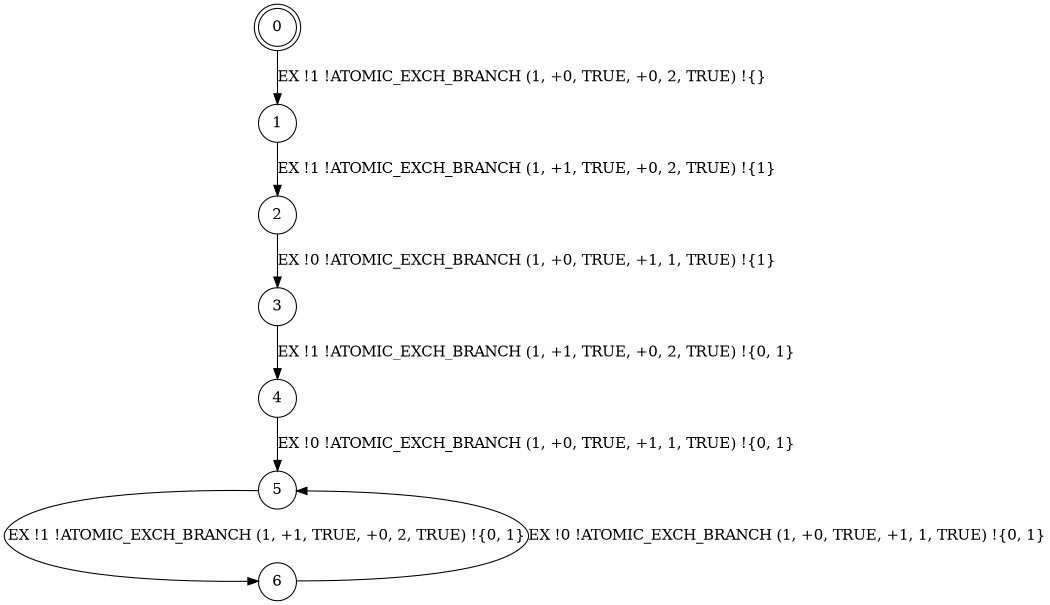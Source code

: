 digraph BCG {
size = "7, 10.5";
center = TRUE;
node [shape = circle];
0 [peripheries = 2];
0 -> 1 [label = "EX !1 !ATOMIC_EXCH_BRANCH (1, +0, TRUE, +0, 2, TRUE) !{}"];
1 -> 2 [label = "EX !1 !ATOMIC_EXCH_BRANCH (1, +1, TRUE, +0, 2, TRUE) !{1}"];
2 -> 3 [label = "EX !0 !ATOMIC_EXCH_BRANCH (1, +0, TRUE, +1, 1, TRUE) !{1}"];
3 -> 4 [label = "EX !1 !ATOMIC_EXCH_BRANCH (1, +1, TRUE, +0, 2, TRUE) !{0, 1}"];
4 -> 5 [label = "EX !0 !ATOMIC_EXCH_BRANCH (1, +0, TRUE, +1, 1, TRUE) !{0, 1}"];
5 -> 6 [label = "EX !1 !ATOMIC_EXCH_BRANCH (1, +1, TRUE, +0, 2, TRUE) !{0, 1}"];
6 -> 5 [label = "EX !0 !ATOMIC_EXCH_BRANCH (1, +0, TRUE, +1, 1, TRUE) !{0, 1}"];
}
